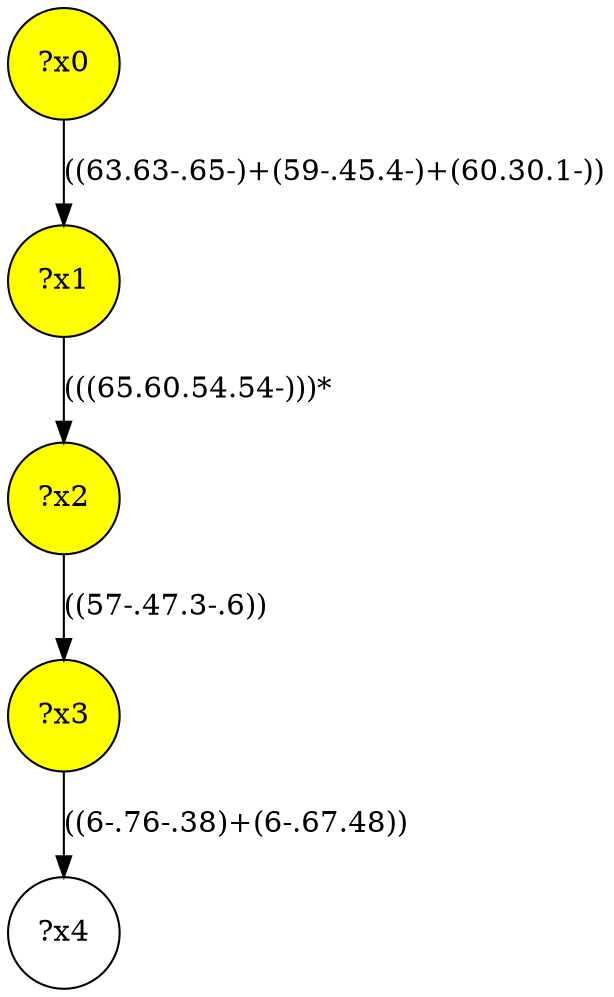 digraph g {
	x0 [fillcolor="yellow", style="filled," shape=circle, label="?x0"];
	x2 [fillcolor="yellow", style="filled," shape=circle, label="?x2"];
	x3 [fillcolor="yellow", style="filled," shape=circle, label="?x3"];
	x1 [fillcolor="yellow", style="filled," shape=circle, label="?x1"];
	x0 -> x1 [label="((63.63-.65-)+(59-.45.4-)+(60.30.1-))"];
	x1 -> x2 [label="(((65.60.54.54-)))*"];
	x2 -> x3 [label="((57-.47.3-.6))"];
	x4 [shape=circle, label="?x4"];
	x3 -> x4 [label="((6-.76-.38)+(6-.67.48))"];
}
